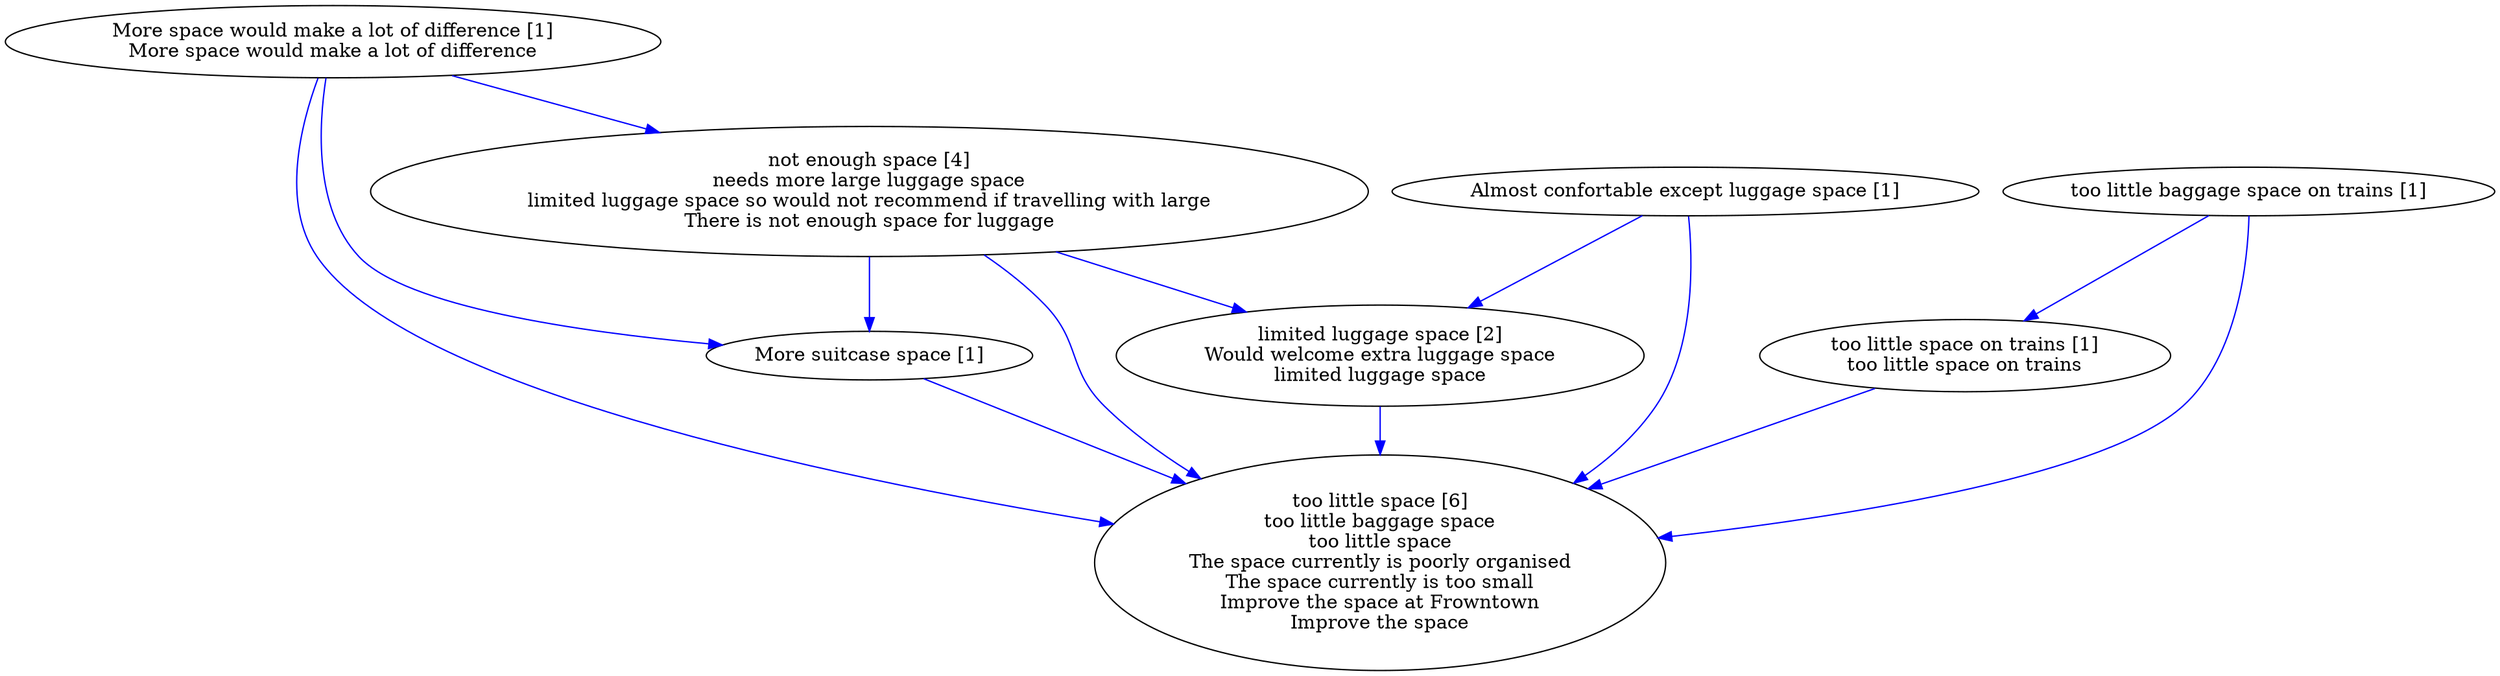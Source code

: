 digraph collapsedGraph {
"limited luggage space [2]\nWould welcome extra luggage space\nlimited luggage space""not enough space [4]\nneeds more large luggage space\nlimited luggage space so would not recommend if travelling with large\nThere is not enough space for luggage""too little space [6]\ntoo little baggage space\ntoo little space\nThe space currently is poorly organised\nThe space currently is too small\nImprove the space at Frowntown\nImprove the space""Almost confortable except luggage space [1]""More space would make a lot of difference [1]\nMore space would make a lot of difference""More suitcase space [1]""too little baggage space on trains [1]""too little space on trains [1]\ntoo little space on trains""Almost confortable except luggage space [1]" -> "too little space [6]\ntoo little baggage space\ntoo little space\nThe space currently is poorly organised\nThe space currently is too small\nImprove the space at Frowntown\nImprove the space" [color=blue]
"More space would make a lot of difference [1]\nMore space would make a lot of difference" -> "too little space [6]\ntoo little baggage space\ntoo little space\nThe space currently is poorly organised\nThe space currently is too small\nImprove the space at Frowntown\nImprove the space" [color=blue]
"More space would make a lot of difference [1]\nMore space would make a lot of difference" -> "More suitcase space [1]" [color=blue]
"More suitcase space [1]" -> "too little space [6]\ntoo little baggage space\ntoo little space\nThe space currently is poorly organised\nThe space currently is too small\nImprove the space at Frowntown\nImprove the space" [color=blue]
"not enough space [4]\nneeds more large luggage space\nlimited luggage space so would not recommend if travelling with large\nThere is not enough space for luggage" -> "too little space [6]\ntoo little baggage space\ntoo little space\nThe space currently is poorly organised\nThe space currently is too small\nImprove the space at Frowntown\nImprove the space" [color=blue]
"Almost confortable except luggage space [1]" -> "limited luggage space [2]\nWould welcome extra luggage space\nlimited luggage space" [color=blue]
"not enough space [4]\nneeds more large luggage space\nlimited luggage space so would not recommend if travelling with large\nThere is not enough space for luggage" -> "limited luggage space [2]\nWould welcome extra luggage space\nlimited luggage space" [color=blue]
"limited luggage space [2]\nWould welcome extra luggage space\nlimited luggage space" -> "too little space [6]\ntoo little baggage space\ntoo little space\nThe space currently is poorly organised\nThe space currently is too small\nImprove the space at Frowntown\nImprove the space" [color=blue]
"More space would make a lot of difference [1]\nMore space would make a lot of difference" -> "not enough space [4]\nneeds more large luggage space\nlimited luggage space so would not recommend if travelling with large\nThere is not enough space for luggage" [color=blue]
"not enough space [4]\nneeds more large luggage space\nlimited luggage space so would not recommend if travelling with large\nThere is not enough space for luggage" -> "More suitcase space [1]" [color=blue]
"too little baggage space on trains [1]" -> "too little space on trains [1]\ntoo little space on trains" [color=blue]
"too little baggage space on trains [1]" -> "too little space [6]\ntoo little baggage space\ntoo little space\nThe space currently is poorly organised\nThe space currently is too small\nImprove the space at Frowntown\nImprove the space" [color=blue]
"too little space on trains [1]\ntoo little space on trains" -> "too little space [6]\ntoo little baggage space\ntoo little space\nThe space currently is poorly organised\nThe space currently is too small\nImprove the space at Frowntown\nImprove the space" [color=blue]
}
